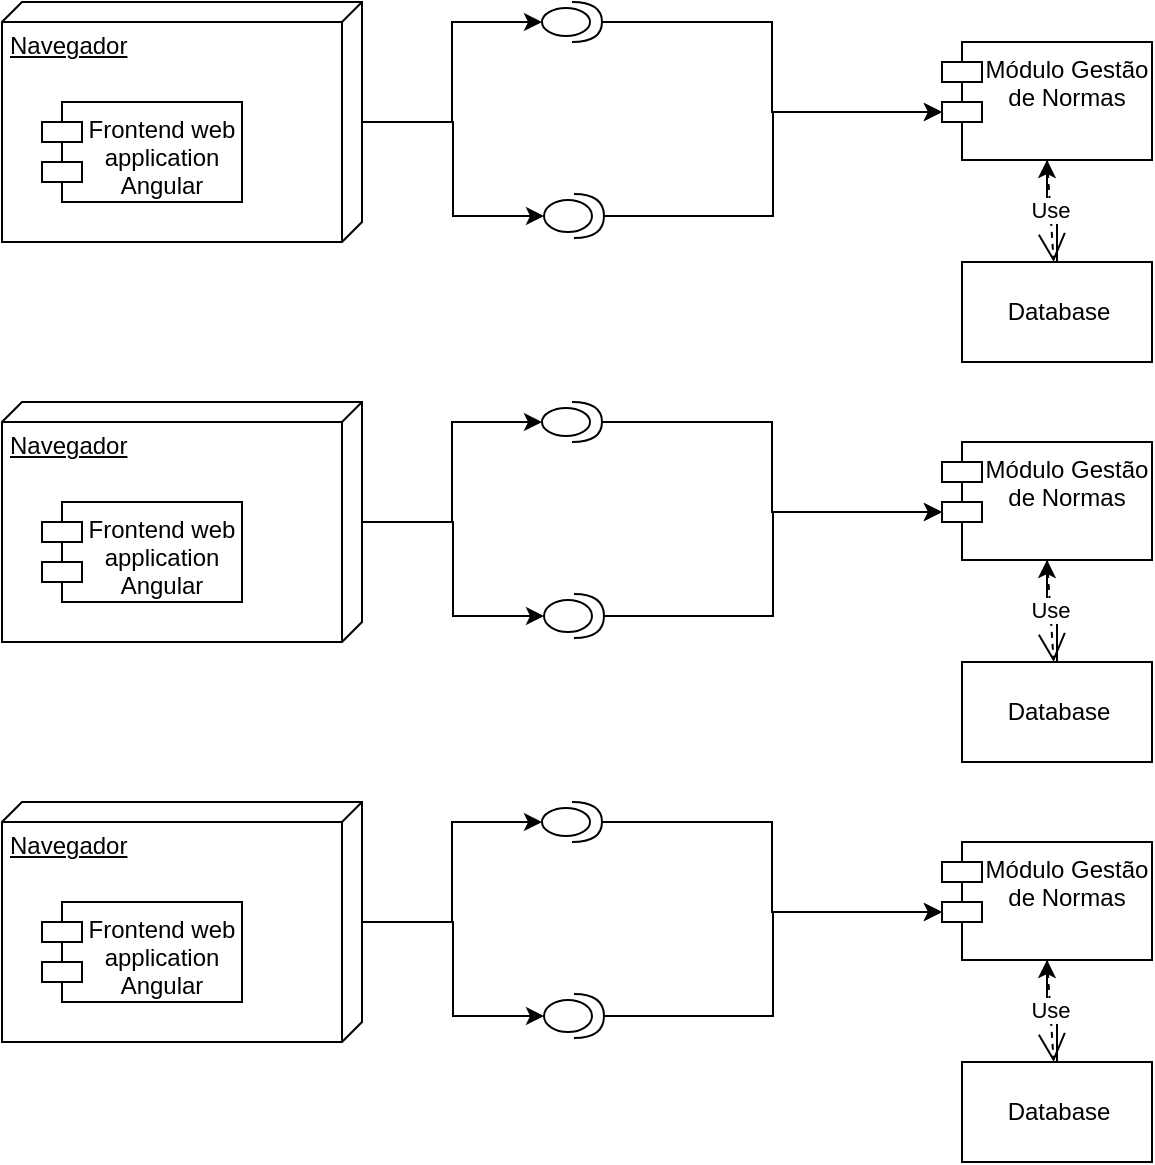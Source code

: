 <mxfile version="14.5.8" type="github">
  <diagram id="pOUwydJKZ514wDhYMpu4" name="Page-1">
    <mxGraphModel dx="2012" dy="1202" grid="1" gridSize="10" guides="1" tooltips="1" connect="1" arrows="1" fold="1" page="1" pageScale="1" pageWidth="1169" pageHeight="827" math="0" shadow="0">
      <root>
        <mxCell id="0" />
        <mxCell id="1" parent="0" />
        <mxCell id="ovCtJIIMCYNfRMW0sjXj-2" value="Módulo Gestão&#xa;de Normas" style="shape=module;align=left;spacingLeft=20;align=center;verticalAlign=top;" vertex="1" parent="1">
          <mxGeometry x="480" y="80" width="105" height="59" as="geometry" />
        </mxCell>
        <mxCell id="ovCtJIIMCYNfRMW0sjXj-89" value="" style="edgeStyle=orthogonalEdgeStyle;rounded=0;orthogonalLoop=1;jettySize=auto;html=1;" edge="1" parent="1" source="ovCtJIIMCYNfRMW0sjXj-3" target="ovCtJIIMCYNfRMW0sjXj-2">
          <mxGeometry relative="1" as="geometry" />
        </mxCell>
        <mxCell id="ovCtJIIMCYNfRMW0sjXj-3" value="Database" style="html=1;" vertex="1" parent="1">
          <mxGeometry x="490" y="190" width="95" height="50" as="geometry" />
        </mxCell>
        <mxCell id="ovCtJIIMCYNfRMW0sjXj-4" value="Use" style="endArrow=open;endSize=12;dashed=1;html=1;exitX=0.5;exitY=1;exitDx=0;exitDy=0;" edge="1" parent="1" source="ovCtJIIMCYNfRMW0sjXj-2" target="ovCtJIIMCYNfRMW0sjXj-3">
          <mxGeometry width="160" relative="1" as="geometry">
            <mxPoint x="350" y="315" as="sourcePoint" />
            <mxPoint x="510" y="315" as="targetPoint" />
          </mxGeometry>
        </mxCell>
        <mxCell id="ovCtJIIMCYNfRMW0sjXj-93" style="edgeStyle=orthogonalEdgeStyle;rounded=0;orthogonalLoop=1;jettySize=auto;html=1;entryX=0;entryY=0;entryDx=0;entryDy=35;entryPerimeter=0;" edge="1" parent="1" source="ovCtJIIMCYNfRMW0sjXj-10" target="ovCtJIIMCYNfRMW0sjXj-2">
          <mxGeometry relative="1" as="geometry" />
        </mxCell>
        <mxCell id="ovCtJIIMCYNfRMW0sjXj-10" value="" style="shape=providedRequiredInterface;html=1;verticalLabelPosition=bottom;rotation=-180;direction=west;" vertex="1" parent="1">
          <mxGeometry x="280" y="60" width="30" height="20" as="geometry" />
        </mxCell>
        <mxCell id="ovCtJIIMCYNfRMW0sjXj-80" value="" style="edgeStyle=orthogonalEdgeStyle;rounded=0;orthogonalLoop=1;jettySize=auto;html=1;entryX=0;entryY=0.5;entryDx=0;entryDy=0;entryPerimeter=0;" edge="1" parent="1" source="ovCtJIIMCYNfRMW0sjXj-14" target="ovCtJIIMCYNfRMW0sjXj-10">
          <mxGeometry relative="1" as="geometry" />
        </mxCell>
        <mxCell id="ovCtJIIMCYNfRMW0sjXj-91" style="edgeStyle=orthogonalEdgeStyle;rounded=0;orthogonalLoop=1;jettySize=auto;html=1;entryX=0;entryY=0.5;entryDx=0;entryDy=0;entryPerimeter=0;" edge="1" parent="1" source="ovCtJIIMCYNfRMW0sjXj-14" target="ovCtJIIMCYNfRMW0sjXj-21">
          <mxGeometry relative="1" as="geometry" />
        </mxCell>
        <mxCell id="ovCtJIIMCYNfRMW0sjXj-14" value="Navegador" style="verticalAlign=top;align=left;spacingTop=8;spacingLeft=2;spacingRight=12;shape=cube;size=10;direction=south;fontStyle=4;html=1;" vertex="1" parent="1">
          <mxGeometry x="10" y="60" width="180" height="120" as="geometry" />
        </mxCell>
        <mxCell id="ovCtJIIMCYNfRMW0sjXj-15" value="Frontend web&#xa;application&#xa;Angular" style="shape=module;align=left;spacingLeft=20;align=center;verticalAlign=top;" vertex="1" parent="1">
          <mxGeometry x="30" y="110" width="100" height="50" as="geometry" />
        </mxCell>
        <mxCell id="ovCtJIIMCYNfRMW0sjXj-95" style="edgeStyle=orthogonalEdgeStyle;rounded=0;orthogonalLoop=1;jettySize=auto;html=1;entryX=0;entryY=0;entryDx=0;entryDy=35;entryPerimeter=0;" edge="1" parent="1" source="ovCtJIIMCYNfRMW0sjXj-21" target="ovCtJIIMCYNfRMW0sjXj-2">
          <mxGeometry relative="1" as="geometry" />
        </mxCell>
        <mxCell id="ovCtJIIMCYNfRMW0sjXj-21" value="" style="shape=providedRequiredInterface;html=1;verticalLabelPosition=bottom;rotation=-180;direction=west;" vertex="1" parent="1">
          <mxGeometry x="281" y="156" width="30" height="22" as="geometry" />
        </mxCell>
        <mxCell id="ovCtJIIMCYNfRMW0sjXj-96" value="Módulo Gestão&#xa;de Normas" style="shape=module;align=left;spacingLeft=20;align=center;verticalAlign=top;" vertex="1" parent="1">
          <mxGeometry x="480" y="280" width="105" height="59" as="geometry" />
        </mxCell>
        <mxCell id="ovCtJIIMCYNfRMW0sjXj-97" value="" style="edgeStyle=orthogonalEdgeStyle;rounded=0;orthogonalLoop=1;jettySize=auto;html=1;" edge="1" parent="1" source="ovCtJIIMCYNfRMW0sjXj-98" target="ovCtJIIMCYNfRMW0sjXj-96">
          <mxGeometry relative="1" as="geometry" />
        </mxCell>
        <mxCell id="ovCtJIIMCYNfRMW0sjXj-98" value="Database" style="html=1;" vertex="1" parent="1">
          <mxGeometry x="490" y="390" width="95" height="50" as="geometry" />
        </mxCell>
        <mxCell id="ovCtJIIMCYNfRMW0sjXj-99" value="Use" style="endArrow=open;endSize=12;dashed=1;html=1;exitX=0.5;exitY=1;exitDx=0;exitDy=0;" edge="1" parent="1" source="ovCtJIIMCYNfRMW0sjXj-96" target="ovCtJIIMCYNfRMW0sjXj-98">
          <mxGeometry width="160" relative="1" as="geometry">
            <mxPoint x="350" y="515" as="sourcePoint" />
            <mxPoint x="510" y="515" as="targetPoint" />
          </mxGeometry>
        </mxCell>
        <mxCell id="ovCtJIIMCYNfRMW0sjXj-100" style="edgeStyle=orthogonalEdgeStyle;rounded=0;orthogonalLoop=1;jettySize=auto;html=1;entryX=0;entryY=0;entryDx=0;entryDy=35;entryPerimeter=0;" edge="1" parent="1" source="ovCtJIIMCYNfRMW0sjXj-101" target="ovCtJIIMCYNfRMW0sjXj-96">
          <mxGeometry relative="1" as="geometry" />
        </mxCell>
        <mxCell id="ovCtJIIMCYNfRMW0sjXj-101" value="" style="shape=providedRequiredInterface;html=1;verticalLabelPosition=bottom;rotation=-180;direction=west;" vertex="1" parent="1">
          <mxGeometry x="280" y="260" width="30" height="20" as="geometry" />
        </mxCell>
        <mxCell id="ovCtJIIMCYNfRMW0sjXj-102" value="" style="edgeStyle=orthogonalEdgeStyle;rounded=0;orthogonalLoop=1;jettySize=auto;html=1;entryX=0;entryY=0.5;entryDx=0;entryDy=0;entryPerimeter=0;" edge="1" parent="1" source="ovCtJIIMCYNfRMW0sjXj-104" target="ovCtJIIMCYNfRMW0sjXj-101">
          <mxGeometry relative="1" as="geometry" />
        </mxCell>
        <mxCell id="ovCtJIIMCYNfRMW0sjXj-103" style="edgeStyle=orthogonalEdgeStyle;rounded=0;orthogonalLoop=1;jettySize=auto;html=1;entryX=0;entryY=0.5;entryDx=0;entryDy=0;entryPerimeter=0;" edge="1" parent="1" source="ovCtJIIMCYNfRMW0sjXj-104" target="ovCtJIIMCYNfRMW0sjXj-107">
          <mxGeometry relative="1" as="geometry" />
        </mxCell>
        <mxCell id="ovCtJIIMCYNfRMW0sjXj-104" value="Navegador" style="verticalAlign=top;align=left;spacingTop=8;spacingLeft=2;spacingRight=12;shape=cube;size=10;direction=south;fontStyle=4;html=1;" vertex="1" parent="1">
          <mxGeometry x="10" y="260" width="180" height="120" as="geometry" />
        </mxCell>
        <mxCell id="ovCtJIIMCYNfRMW0sjXj-105" value="Frontend web&#xa;application&#xa;Angular" style="shape=module;align=left;spacingLeft=20;align=center;verticalAlign=top;" vertex="1" parent="1">
          <mxGeometry x="30" y="310" width="100" height="50" as="geometry" />
        </mxCell>
        <mxCell id="ovCtJIIMCYNfRMW0sjXj-106" style="edgeStyle=orthogonalEdgeStyle;rounded=0;orthogonalLoop=1;jettySize=auto;html=1;entryX=0;entryY=0;entryDx=0;entryDy=35;entryPerimeter=0;" edge="1" parent="1" source="ovCtJIIMCYNfRMW0sjXj-107" target="ovCtJIIMCYNfRMW0sjXj-96">
          <mxGeometry relative="1" as="geometry" />
        </mxCell>
        <mxCell id="ovCtJIIMCYNfRMW0sjXj-107" value="" style="shape=providedRequiredInterface;html=1;verticalLabelPosition=bottom;rotation=-180;direction=west;" vertex="1" parent="1">
          <mxGeometry x="281" y="356" width="30" height="22" as="geometry" />
        </mxCell>
        <mxCell id="ovCtJIIMCYNfRMW0sjXj-108" value="Módulo Gestão&#xa;de Normas" style="shape=module;align=left;spacingLeft=20;align=center;verticalAlign=top;" vertex="1" parent="1">
          <mxGeometry x="480" y="480" width="105" height="59" as="geometry" />
        </mxCell>
        <mxCell id="ovCtJIIMCYNfRMW0sjXj-109" value="" style="edgeStyle=orthogonalEdgeStyle;rounded=0;orthogonalLoop=1;jettySize=auto;html=1;" edge="1" parent="1" source="ovCtJIIMCYNfRMW0sjXj-110" target="ovCtJIIMCYNfRMW0sjXj-108">
          <mxGeometry relative="1" as="geometry" />
        </mxCell>
        <mxCell id="ovCtJIIMCYNfRMW0sjXj-110" value="Database" style="html=1;" vertex="1" parent="1">
          <mxGeometry x="490" y="590" width="95" height="50" as="geometry" />
        </mxCell>
        <mxCell id="ovCtJIIMCYNfRMW0sjXj-111" value="Use" style="endArrow=open;endSize=12;dashed=1;html=1;exitX=0.5;exitY=1;exitDx=0;exitDy=0;" edge="1" parent="1" source="ovCtJIIMCYNfRMW0sjXj-108" target="ovCtJIIMCYNfRMW0sjXj-110">
          <mxGeometry width="160" relative="1" as="geometry">
            <mxPoint x="350" y="715" as="sourcePoint" />
            <mxPoint x="510" y="715" as="targetPoint" />
          </mxGeometry>
        </mxCell>
        <mxCell id="ovCtJIIMCYNfRMW0sjXj-112" style="edgeStyle=orthogonalEdgeStyle;rounded=0;orthogonalLoop=1;jettySize=auto;html=1;entryX=0;entryY=0;entryDx=0;entryDy=35;entryPerimeter=0;" edge="1" parent="1" source="ovCtJIIMCYNfRMW0sjXj-113" target="ovCtJIIMCYNfRMW0sjXj-108">
          <mxGeometry relative="1" as="geometry" />
        </mxCell>
        <mxCell id="ovCtJIIMCYNfRMW0sjXj-113" value="" style="shape=providedRequiredInterface;html=1;verticalLabelPosition=bottom;rotation=-180;direction=west;" vertex="1" parent="1">
          <mxGeometry x="280" y="460" width="30" height="20" as="geometry" />
        </mxCell>
        <mxCell id="ovCtJIIMCYNfRMW0sjXj-114" value="" style="edgeStyle=orthogonalEdgeStyle;rounded=0;orthogonalLoop=1;jettySize=auto;html=1;entryX=0;entryY=0.5;entryDx=0;entryDy=0;entryPerimeter=0;" edge="1" parent="1" source="ovCtJIIMCYNfRMW0sjXj-116" target="ovCtJIIMCYNfRMW0sjXj-113">
          <mxGeometry relative="1" as="geometry" />
        </mxCell>
        <mxCell id="ovCtJIIMCYNfRMW0sjXj-115" style="edgeStyle=orthogonalEdgeStyle;rounded=0;orthogonalLoop=1;jettySize=auto;html=1;entryX=0;entryY=0.5;entryDx=0;entryDy=0;entryPerimeter=0;" edge="1" parent="1" source="ovCtJIIMCYNfRMW0sjXj-116" target="ovCtJIIMCYNfRMW0sjXj-119">
          <mxGeometry relative="1" as="geometry" />
        </mxCell>
        <mxCell id="ovCtJIIMCYNfRMW0sjXj-116" value="Navegador" style="verticalAlign=top;align=left;spacingTop=8;spacingLeft=2;spacingRight=12;shape=cube;size=10;direction=south;fontStyle=4;html=1;" vertex="1" parent="1">
          <mxGeometry x="10" y="460" width="180" height="120" as="geometry" />
        </mxCell>
        <mxCell id="ovCtJIIMCYNfRMW0sjXj-117" value="Frontend web&#xa;application&#xa;Angular" style="shape=module;align=left;spacingLeft=20;align=center;verticalAlign=top;" vertex="1" parent="1">
          <mxGeometry x="30" y="510" width="100" height="50" as="geometry" />
        </mxCell>
        <mxCell id="ovCtJIIMCYNfRMW0sjXj-118" style="edgeStyle=orthogonalEdgeStyle;rounded=0;orthogonalLoop=1;jettySize=auto;html=1;entryX=0;entryY=0;entryDx=0;entryDy=35;entryPerimeter=0;" edge="1" parent="1" source="ovCtJIIMCYNfRMW0sjXj-119" target="ovCtJIIMCYNfRMW0sjXj-108">
          <mxGeometry relative="1" as="geometry" />
        </mxCell>
        <mxCell id="ovCtJIIMCYNfRMW0sjXj-119" value="" style="shape=providedRequiredInterface;html=1;verticalLabelPosition=bottom;rotation=-180;direction=west;" vertex="1" parent="1">
          <mxGeometry x="281" y="556" width="30" height="22" as="geometry" />
        </mxCell>
      </root>
    </mxGraphModel>
  </diagram>
</mxfile>
